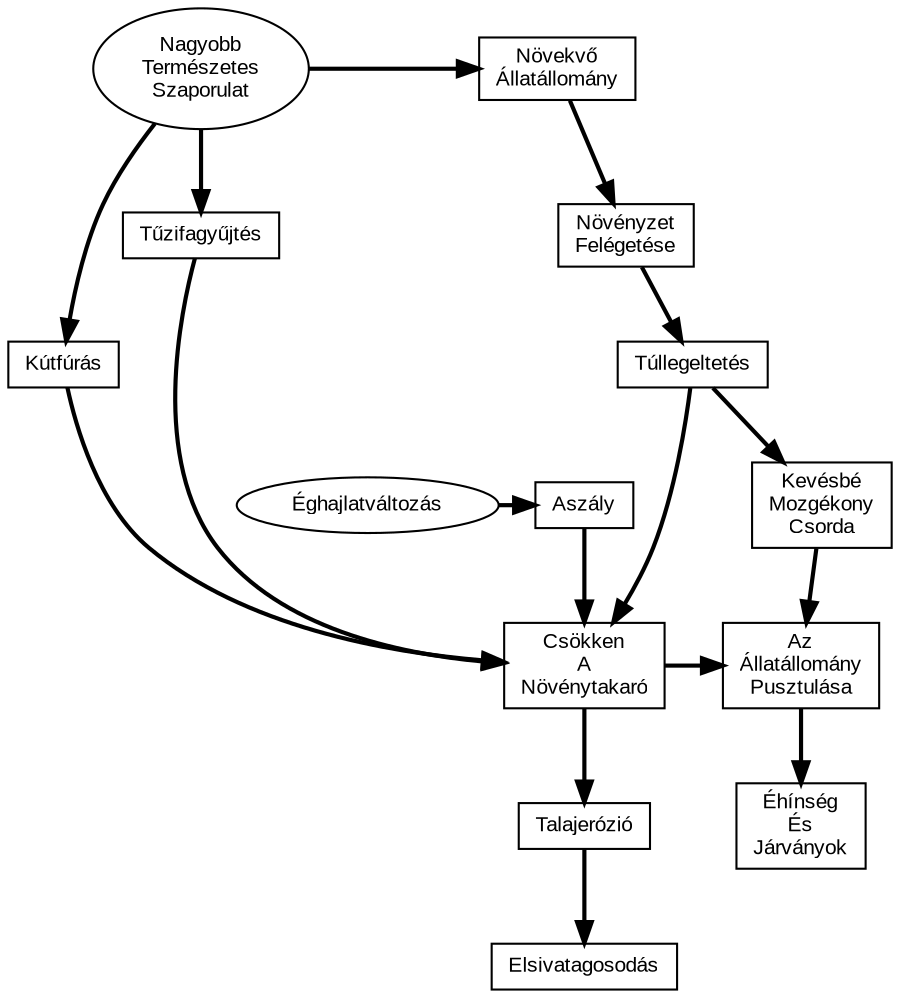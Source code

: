 digraph G {
  rankdir = TD;
  bgcolor = "#ffffff";

  // Define node styles and colors for categories in black and white
  node [style=filled, fontname="Arial", fontsize=10, shape=rect, width=0.4, height=0.3, fillcolor=white, color=black];

  // Nodes with their labels
  nagyobb_termeszetes_szaporulat [label="Nagyobb\nTermészetes\nSzaporulat", shape=ellipse];
  eghajlatvaltozas [label="Éghajlatváltozás", shape=ellipse];
  aszaly [label="Aszály"];
  
  novekvo_allatallomany [label="Növekvő\nÁllatállomány"];
  kutfuras [label="Kútfúrás"];
  tuzifagyujtes [label="Tűzifagyűjtés"];
  novenyzet_felegetese [label="Növényzet\nFelégetése"];
  tullegeltetes [label="Túllegeltetés"];
  kevesbe_mozgekony_csorda [label="Kevésbé\nMozgékony\nCsorda"];

  csokken_a_novenytakaro [label="Csökken\nA\nNövénytakaró"];
  az_allatallomany_pusztulasa [label="Az\nÁllatállomány\nPusztulása"];
  talajerozio [label="Talajerózió"];
  elsivatagosodas [label="Elsivatagosodás"];
  ehhinseg_es_jarvanyok [label="Éhínség\nÉs\nJárványok"];

  // Ranks for nodes
  {rank=same nagyobb_termeszetes_szaporulat novekvo_allatallomany}
  {rank=same eghajlatvaltozas aszaly}
  {rank=same csokken_a_novenytakaro az_allatallomany_pusztulasa}

  // Edges between nodes in black
  nagyobb_termeszetes_szaporulat -> novekvo_allatallomany [color=black, penwidth=2];
  nagyobb_termeszetes_szaporulat -> kutfuras [color=black, penwidth=2];
  nagyobb_termeszetes_szaporulat -> tuzifagyujtes [color=black, penwidth=2];

  eghajlatvaltozas -> aszaly [color=black, penwidth=2];

  novekvo_allatallomany -> novenyzet_felegetese [color=black, penwidth=2];
  novenyzet_felegetese -> tullegeltetes [color=black, penwidth=2];
  tullegeltetes -> kevesbe_mozgekony_csorda [color=black, penwidth=2];

  kutfuras -> csokken_a_novenytakaro [color=black, penwidth=2];
  tuzifagyujtes -> csokken_a_novenytakaro [color=black, penwidth=2];
  tullegeltetes -> csokken_a_novenytakaro [color=black, penwidth=2];
  aszaly -> csokken_a_novenytakaro [color=black, penwidth=2];

  csokken_a_novenytakaro -> az_allatallomany_pusztulasa [color=black, penwidth=2];
  kevesbe_mozgekony_csorda -> az_allatallomany_pusztulasa [color=black, penwidth=2];
  
  csokken_a_novenytakaro -> talajerozio [color=black, penwidth=2];
  talajerozio -> elsivatagosodas [color=black, penwidth=2];

  az_allatallomany_pusztulasa -> ehhinseg_es_jarvanyok [color=black, penwidth=2];
}
